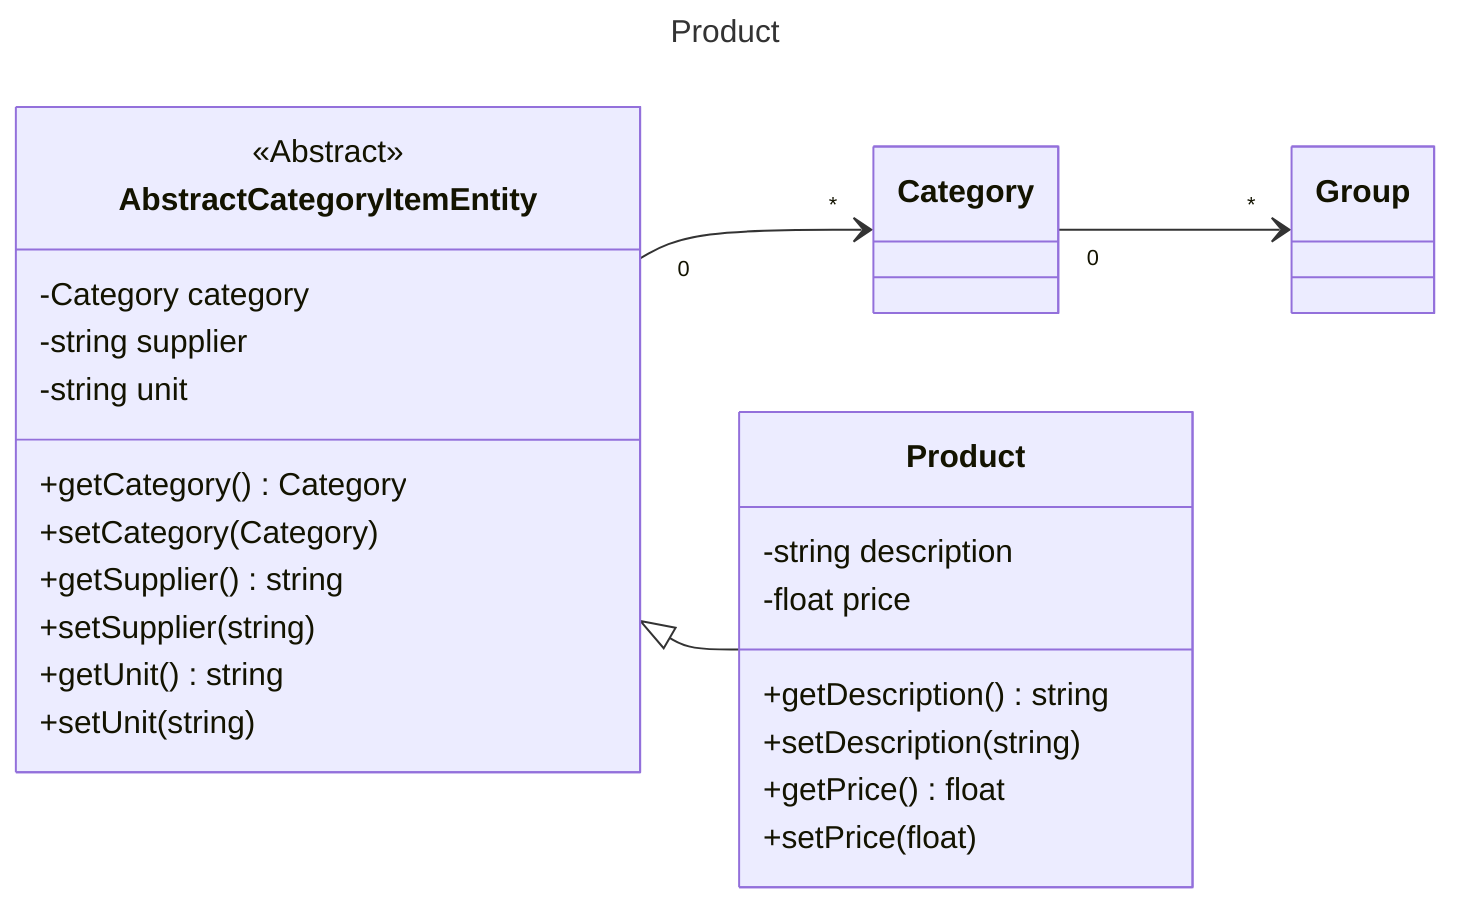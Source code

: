 ---
title: Product
---
classDiagram
    direction LR

    class Group {
    }

    class Category {
    }

    class AbstractCategoryItemEntity {
        <<Abstract>>
        -Category category
        -string supplier
        -string unit
        +getCategory() Category
        +setCategory(Category)
        +getSupplier() string
        +setSupplier(string)
        +getUnit() string
        +setUnit(string)
    }

    class Product {
        -string description
        -float price
        +getDescription() string
        +setDescription(string)
        +getPrice() float
        +setPrice(float)
    }

    AbstractCategoryItemEntity <|-- Product
    AbstractCategoryItemEntity "0" --> "*" Category
    Category "0" --> "*" Group

    click Category call nodeCallback()
    click Group call nodeCallback()
